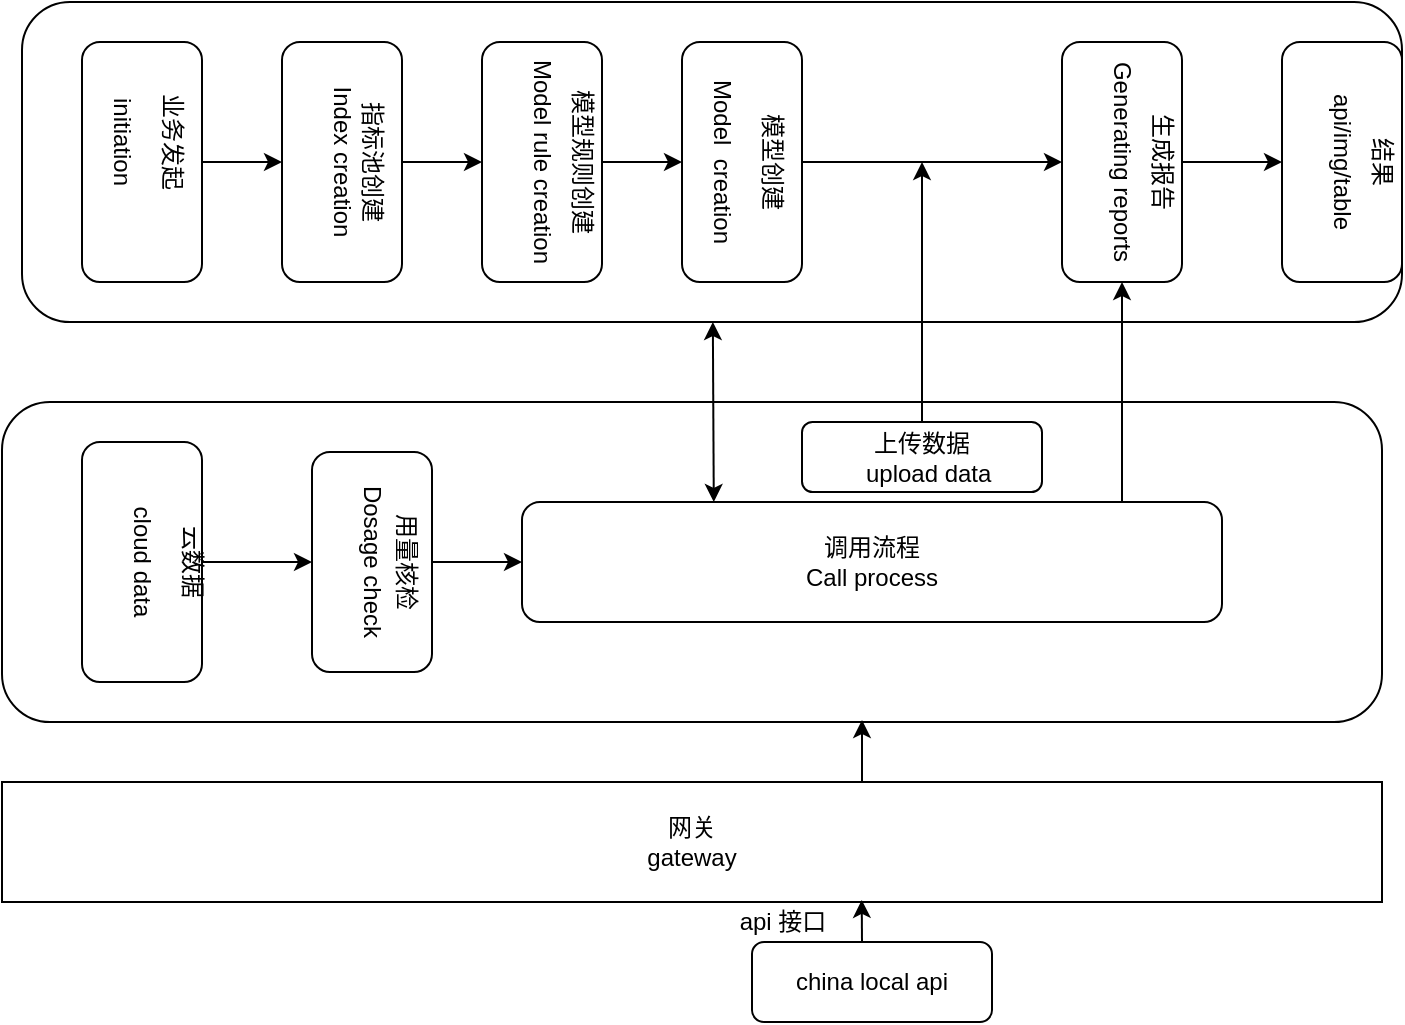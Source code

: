 <mxfile version="13.8.1" type="github">
  <diagram id="1zUkdnlgQMgp4GpfOyRv" name="第 1 页">
    <mxGraphModel dx="1108" dy="450" grid="1" gridSize="10" guides="1" tooltips="1" connect="1" arrows="1" fold="1" page="1" pageScale="1" pageWidth="827" pageHeight="1169" math="0" shadow="0">
      <root>
        <mxCell id="0" />
        <mxCell id="1" parent="0" />
        <mxCell id="ZuaugXSjwG2-j_TUPSIA-4" value="" style="rounded=1;whiteSpace=wrap;html=1;" vertex="1" parent="1">
          <mxGeometry x="110" y="80" width="690" height="160" as="geometry" />
        </mxCell>
        <mxCell id="ZuaugXSjwG2-j_TUPSIA-5" style="edgeStyle=orthogonalEdgeStyle;rounded=0;orthogonalLoop=1;jettySize=auto;html=1;entryX=0.5;entryY=1;entryDx=0;entryDy=0;" edge="1" parent="1" source="ZuaugXSjwG2-j_TUPSIA-6" target="ZuaugXSjwG2-j_TUPSIA-10">
          <mxGeometry relative="1" as="geometry" />
        </mxCell>
        <mxCell id="ZuaugXSjwG2-j_TUPSIA-6" value="" style="rounded=1;whiteSpace=wrap;html=1;rotation=90;" vertex="1" parent="1">
          <mxGeometry x="110" y="130" width="120" height="60" as="geometry" />
        </mxCell>
        <mxCell id="ZuaugXSjwG2-j_TUPSIA-7" value="业务发起" style="text;html=1;strokeColor=none;fillColor=none;align=center;verticalAlign=middle;whiteSpace=wrap;rounded=0;rotation=90;" vertex="1" parent="1">
          <mxGeometry x="160" y="140" width="50" height="20" as="geometry" />
        </mxCell>
        <mxCell id="ZuaugXSjwG2-j_TUPSIA-8" value="&lt;span style=&quot;background-color: rgb(255 , 255 , 255)&quot;&gt;initiation&lt;/span&gt;" style="text;html=1;strokeColor=none;fillColor=none;align=center;verticalAlign=middle;whiteSpace=wrap;rounded=0;rotation=90;" vertex="1" parent="1">
          <mxGeometry x="140" y="140" width="40" height="20" as="geometry" />
        </mxCell>
        <mxCell id="ZuaugXSjwG2-j_TUPSIA-9" style="edgeStyle=orthogonalEdgeStyle;rounded=0;orthogonalLoop=1;jettySize=auto;html=1;entryX=0.5;entryY=1;entryDx=0;entryDy=0;" edge="1" parent="1" source="ZuaugXSjwG2-j_TUPSIA-10" target="ZuaugXSjwG2-j_TUPSIA-14">
          <mxGeometry relative="1" as="geometry" />
        </mxCell>
        <mxCell id="ZuaugXSjwG2-j_TUPSIA-10" value="" style="rounded=1;whiteSpace=wrap;html=1;rotation=90;" vertex="1" parent="1">
          <mxGeometry x="210" y="130" width="120" height="60" as="geometry" />
        </mxCell>
        <mxCell id="ZuaugXSjwG2-j_TUPSIA-11" value="指标池创建" style="text;html=1;strokeColor=none;fillColor=none;align=center;verticalAlign=middle;whiteSpace=wrap;rounded=0;rotation=90;" vertex="1" parent="1">
          <mxGeometry x="250" y="150" width="70" height="20" as="geometry" />
        </mxCell>
        <mxCell id="ZuaugXSjwG2-j_TUPSIA-12" value="Index creation" style="text;html=1;strokeColor=none;fillColor=none;align=center;verticalAlign=middle;whiteSpace=wrap;rounded=0;rotation=90;" vertex="1" parent="1">
          <mxGeometry x="230" y="150" width="80" height="20" as="geometry" />
        </mxCell>
        <mxCell id="ZuaugXSjwG2-j_TUPSIA-13" style="edgeStyle=orthogonalEdgeStyle;rounded=0;orthogonalLoop=1;jettySize=auto;html=1;entryX=0.5;entryY=1;entryDx=0;entryDy=0;" edge="1" parent="1" source="ZuaugXSjwG2-j_TUPSIA-14" target="ZuaugXSjwG2-j_TUPSIA-18">
          <mxGeometry relative="1" as="geometry" />
        </mxCell>
        <mxCell id="ZuaugXSjwG2-j_TUPSIA-14" value="" style="rounded=1;whiteSpace=wrap;html=1;rotation=90;" vertex="1" parent="1">
          <mxGeometry x="310" y="130" width="120" height="60" as="geometry" />
        </mxCell>
        <mxCell id="ZuaugXSjwG2-j_TUPSIA-15" value="模型规则创建" style="text;html=1;strokeColor=none;fillColor=none;align=center;verticalAlign=middle;whiteSpace=wrap;rounded=0;rotation=90;" vertex="1" parent="1">
          <mxGeometry x="350" y="150" width="80" height="20" as="geometry" />
        </mxCell>
        <mxCell id="ZuaugXSjwG2-j_TUPSIA-16" value="Model rule creation" style="text;html=1;strokeColor=none;fillColor=none;align=center;verticalAlign=middle;whiteSpace=wrap;rounded=0;rotation=90;" vertex="1" parent="1">
          <mxGeometry x="310" y="150" width="120" height="20" as="geometry" />
        </mxCell>
        <mxCell id="ZuaugXSjwG2-j_TUPSIA-17" style="edgeStyle=orthogonalEdgeStyle;rounded=0;orthogonalLoop=1;jettySize=auto;html=1;entryX=0.5;entryY=1;entryDx=0;entryDy=0;" edge="1" parent="1" source="ZuaugXSjwG2-j_TUPSIA-18" target="ZuaugXSjwG2-j_TUPSIA-21">
          <mxGeometry relative="1" as="geometry">
            <mxPoint x="690" y="160" as="targetPoint" />
          </mxGeometry>
        </mxCell>
        <mxCell id="ZuaugXSjwG2-j_TUPSIA-18" value="" style="rounded=1;whiteSpace=wrap;html=1;rotation=90;" vertex="1" parent="1">
          <mxGeometry x="410" y="130" width="120" height="60" as="geometry" />
        </mxCell>
        <mxCell id="ZuaugXSjwG2-j_TUPSIA-19" value="模型创建" style="text;html=1;strokeColor=none;fillColor=none;align=center;verticalAlign=middle;whiteSpace=wrap;rounded=0;rotation=90;" vertex="1" parent="1">
          <mxGeometry x="460" y="150" width="50" height="20" as="geometry" />
        </mxCell>
        <mxCell id="ZuaugXSjwG2-j_TUPSIA-20" value="Model&amp;nbsp; creation" style="text;html=1;strokeColor=none;fillColor=none;align=center;verticalAlign=middle;whiteSpace=wrap;rounded=0;rotation=90;" vertex="1" parent="1">
          <mxGeometry x="400" y="150" width="120" height="20" as="geometry" />
        </mxCell>
        <mxCell id="ZuaugXSjwG2-j_TUPSIA-45" style="edgeStyle=orthogonalEdgeStyle;rounded=0;orthogonalLoop=1;jettySize=auto;html=1;entryX=0.5;entryY=1;entryDx=0;entryDy=0;" edge="1" parent="1" source="ZuaugXSjwG2-j_TUPSIA-21" target="ZuaugXSjwG2-j_TUPSIA-43">
          <mxGeometry relative="1" as="geometry" />
        </mxCell>
        <mxCell id="ZuaugXSjwG2-j_TUPSIA-21" value="Generating reports" style="rounded=1;whiteSpace=wrap;html=1;rotation=90;" vertex="1" parent="1">
          <mxGeometry x="600" y="130" width="120" height="60" as="geometry" />
        </mxCell>
        <mxCell id="ZuaugXSjwG2-j_TUPSIA-22" value="生成报告" style="text;html=1;strokeColor=none;fillColor=none;align=center;verticalAlign=middle;whiteSpace=wrap;rounded=0;rotation=90;" vertex="1" parent="1">
          <mxGeometry x="650" y="150" width="60" height="20" as="geometry" />
        </mxCell>
        <mxCell id="ZuaugXSjwG2-j_TUPSIA-23" value="" style="rounded=1;whiteSpace=wrap;html=1;" vertex="1" parent="1">
          <mxGeometry x="100" y="280" width="690" height="160" as="geometry" />
        </mxCell>
        <mxCell id="ZuaugXSjwG2-j_TUPSIA-24" style="edgeStyle=orthogonalEdgeStyle;rounded=0;orthogonalLoop=1;jettySize=auto;html=1;" edge="1" parent="1" source="ZuaugXSjwG2-j_TUPSIA-25" target="ZuaugXSjwG2-j_TUPSIA-27">
          <mxGeometry relative="1" as="geometry" />
        </mxCell>
        <mxCell id="ZuaugXSjwG2-j_TUPSIA-25" value="cloud data" style="rounded=1;whiteSpace=wrap;html=1;rotation=90;" vertex="1" parent="1">
          <mxGeometry x="110" y="330" width="120" height="60" as="geometry" />
        </mxCell>
        <mxCell id="ZuaugXSjwG2-j_TUPSIA-26" style="edgeStyle=orthogonalEdgeStyle;rounded=0;orthogonalLoop=1;jettySize=auto;html=1;entryX=0;entryY=0.5;entryDx=0;entryDy=0;" edge="1" parent="1" source="ZuaugXSjwG2-j_TUPSIA-27" target="ZuaugXSjwG2-j_TUPSIA-31">
          <mxGeometry relative="1" as="geometry" />
        </mxCell>
        <mxCell id="ZuaugXSjwG2-j_TUPSIA-27" value="Dosage check" style="rounded=1;whiteSpace=wrap;html=1;rotation=90;" vertex="1" parent="1">
          <mxGeometry x="230" y="330" width="110" height="60" as="geometry" />
        </mxCell>
        <mxCell id="ZuaugXSjwG2-j_TUPSIA-28" value="用量核检" style="text;html=1;strokeColor=none;fillColor=none;align=center;verticalAlign=middle;whiteSpace=wrap;rounded=0;rotation=90;" vertex="1" parent="1">
          <mxGeometry x="274" y="350" width="56" height="20" as="geometry" />
        </mxCell>
        <mxCell id="ZuaugXSjwG2-j_TUPSIA-29" value="云数据" style="text;html=1;strokeColor=none;fillColor=none;align=center;verticalAlign=middle;whiteSpace=wrap;rounded=0;rotation=90;" vertex="1" parent="1">
          <mxGeometry x="170" y="345" width="50" height="30" as="geometry" />
        </mxCell>
        <mxCell id="ZuaugXSjwG2-j_TUPSIA-30" style="edgeStyle=orthogonalEdgeStyle;rounded=0;orthogonalLoop=1;jettySize=auto;html=1;" edge="1" parent="1" source="ZuaugXSjwG2-j_TUPSIA-31" target="ZuaugXSjwG2-j_TUPSIA-21">
          <mxGeometry relative="1" as="geometry">
            <Array as="points">
              <mxPoint x="660" y="230" />
              <mxPoint x="660" y="230" />
            </Array>
          </mxGeometry>
        </mxCell>
        <mxCell id="ZuaugXSjwG2-j_TUPSIA-31" value="调用流程&lt;br&gt;Call process" style="rounded=1;whiteSpace=wrap;html=1;" vertex="1" parent="1">
          <mxGeometry x="360" y="330" width="350" height="60" as="geometry" />
        </mxCell>
        <mxCell id="ZuaugXSjwG2-j_TUPSIA-32" value="" style="endArrow=classic;startArrow=classic;html=1;exitX=0.274;exitY=0;exitDx=0;exitDy=0;exitPerimeter=0;" edge="1" parent="1" source="ZuaugXSjwG2-j_TUPSIA-31" target="ZuaugXSjwG2-j_TUPSIA-4">
          <mxGeometry width="50" height="50" relative="1" as="geometry">
            <mxPoint x="390" y="280" as="sourcePoint" />
            <mxPoint x="440" y="230" as="targetPoint" />
          </mxGeometry>
        </mxCell>
        <mxCell id="ZuaugXSjwG2-j_TUPSIA-33" value="上传数据&lt;br&gt;&amp;nbsp; upload data" style="rounded=1;whiteSpace=wrap;html=1;" vertex="1" parent="1">
          <mxGeometry x="500" y="290" width="120" height="35" as="geometry" />
        </mxCell>
        <mxCell id="ZuaugXSjwG2-j_TUPSIA-34" value="" style="endArrow=classic;html=1;" edge="1" parent="1">
          <mxGeometry width="50" height="50" relative="1" as="geometry">
            <mxPoint x="560" y="290" as="sourcePoint" />
            <mxPoint x="560" y="160" as="targetPoint" />
          </mxGeometry>
        </mxCell>
        <mxCell id="ZuaugXSjwG2-j_TUPSIA-35" value="网关&lt;br&gt;gateway" style="rounded=0;whiteSpace=wrap;html=1;" vertex="1" parent="1">
          <mxGeometry x="100" y="470" width="690" height="60" as="geometry" />
        </mxCell>
        <mxCell id="ZuaugXSjwG2-j_TUPSIA-36" value="" style="endArrow=classic;html=1;" edge="1" parent="1">
          <mxGeometry width="50" height="50" relative="1" as="geometry">
            <mxPoint x="530" y="470" as="sourcePoint" />
            <mxPoint x="530" y="439" as="targetPoint" />
          </mxGeometry>
        </mxCell>
        <mxCell id="ZuaugXSjwG2-j_TUPSIA-37" value="china local api" style="rounded=1;whiteSpace=wrap;html=1;" vertex="1" parent="1">
          <mxGeometry x="475" y="550" width="120" height="40" as="geometry" />
        </mxCell>
        <mxCell id="ZuaugXSjwG2-j_TUPSIA-38" value="" style="endArrow=classic;html=1;entryX=0.623;entryY=0.983;entryDx=0;entryDy=0;entryPerimeter=0;" edge="1" parent="1" target="ZuaugXSjwG2-j_TUPSIA-35">
          <mxGeometry width="50" height="50" relative="1" as="geometry">
            <mxPoint x="530" y="550" as="sourcePoint" />
            <mxPoint x="570" y="520" as="targetPoint" />
          </mxGeometry>
        </mxCell>
        <mxCell id="ZuaugXSjwG2-j_TUPSIA-39" value="api 接口" style="text;html=1;align=center;verticalAlign=middle;resizable=0;points=[];autosize=1;" vertex="1" parent="1">
          <mxGeometry x="460" y="530" width="60" height="20" as="geometry" />
        </mxCell>
        <mxCell id="ZuaugXSjwG2-j_TUPSIA-43" value="api/img/table" style="rounded=1;whiteSpace=wrap;html=1;rotation=90;" vertex="1" parent="1">
          <mxGeometry x="710" y="130" width="120" height="60" as="geometry" />
        </mxCell>
        <mxCell id="ZuaugXSjwG2-j_TUPSIA-48" value="结果" style="text;html=1;strokeColor=none;fillColor=none;align=center;verticalAlign=middle;whiteSpace=wrap;rounded=0;rotation=90;" vertex="1" parent="1">
          <mxGeometry x="770" y="150" width="40" height="20" as="geometry" />
        </mxCell>
      </root>
    </mxGraphModel>
  </diagram>
</mxfile>
